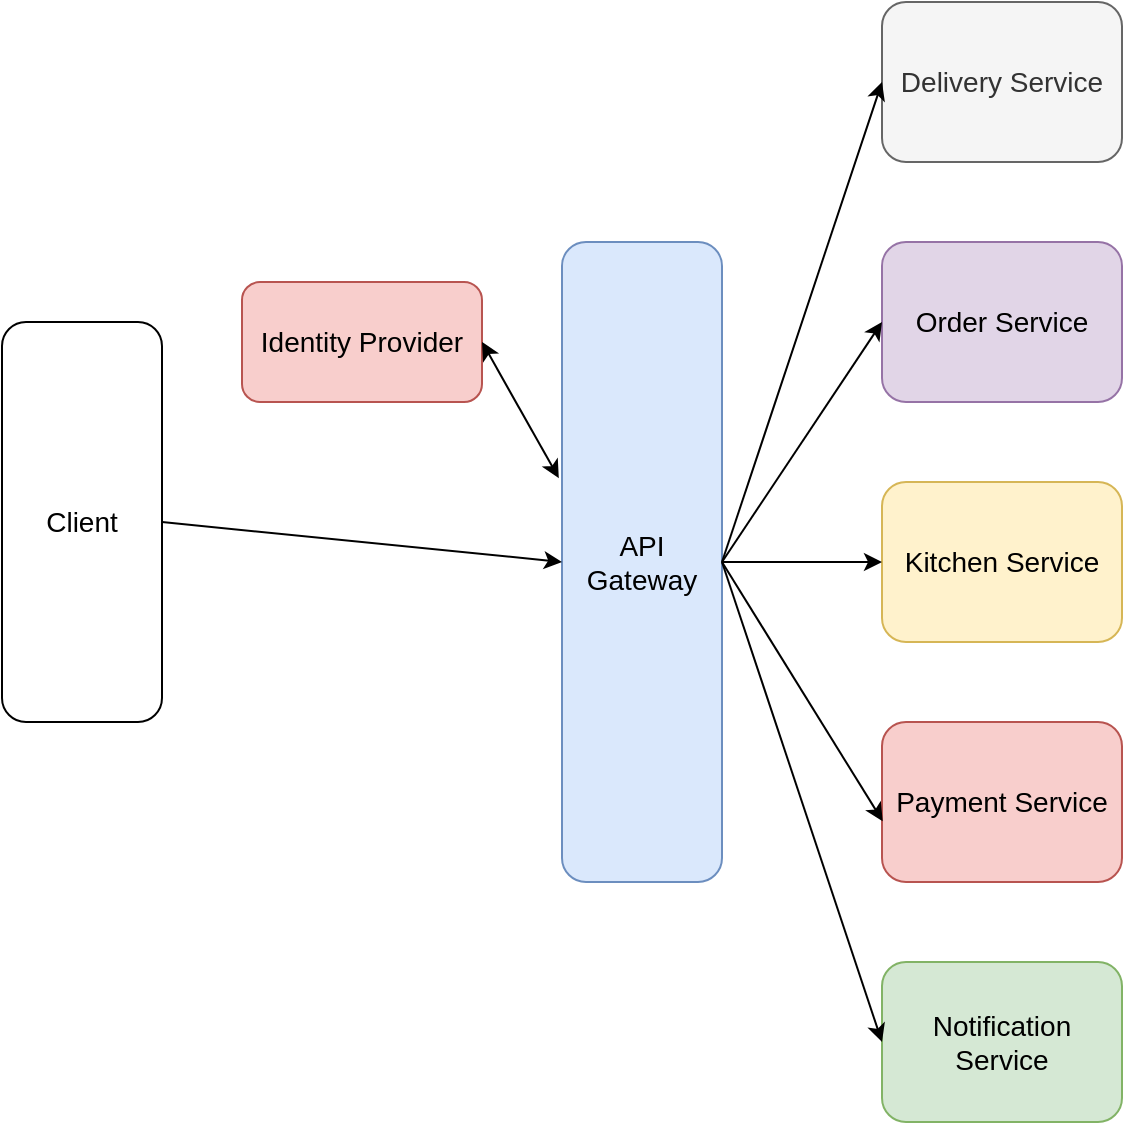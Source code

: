 <mxfile version="13.0.7" type="device"><diagram id="sG4pGdQHCQ7tJOOrIvtj" name="Page-1"><mxGraphModel dx="1038" dy="499" grid="1" gridSize="10" guides="1" tooltips="1" connect="1" arrows="1" fold="1" page="1" pageScale="1" pageWidth="1100" pageHeight="1700" math="0" shadow="0"><root><mxCell id="0"/><mxCell id="1" parent="0"/><mxCell id="XeLMTqX1Cuslg5mR8Vro-1" value="Order Service" style="rounded=1;whiteSpace=wrap;html=1;fillColor=#e1d5e7;strokeColor=#9673a6;fontSize=14;" vertex="1" parent="1"><mxGeometry x="600" y="280" width="120" height="80" as="geometry"/></mxCell><mxCell id="XeLMTqX1Cuslg5mR8Vro-2" value="Notification Service" style="rounded=1;whiteSpace=wrap;html=1;fillColor=#d5e8d4;strokeColor=#82b366;fontSize=14;" vertex="1" parent="1"><mxGeometry x="600" y="640" width="120" height="80" as="geometry"/></mxCell><mxCell id="XeLMTqX1Cuslg5mR8Vro-4" value="Kitchen Service" style="rounded=1;whiteSpace=wrap;html=1;fillColor=#fff2cc;strokeColor=#d6b656;fontSize=14;" vertex="1" parent="1"><mxGeometry x="600" y="400" width="120" height="80" as="geometry"/></mxCell><mxCell id="XeLMTqX1Cuslg5mR8Vro-5" value="API Gateway" style="rounded=1;whiteSpace=wrap;html=1;fillColor=#dae8fc;fontSize=14;strokeColor=#6c8ebf;" vertex="1" parent="1"><mxGeometry x="440" y="280" width="80" height="320" as="geometry"/></mxCell><mxCell id="XeLMTqX1Cuslg5mR8Vro-6" value="Client" style="rounded=1;whiteSpace=wrap;html=1;fontSize=14;" vertex="1" parent="1"><mxGeometry x="160" y="320" width="80" height="200" as="geometry"/></mxCell><mxCell id="XeLMTqX1Cuslg5mR8Vro-7" value="Identity Provider" style="rounded=1;whiteSpace=wrap;html=1;fillColor=#f8cecc;fontSize=14;strokeColor=#b85450;" vertex="1" parent="1"><mxGeometry x="280" y="300" width="120" height="60" as="geometry"/></mxCell><mxCell id="XeLMTqX1Cuslg5mR8Vro-8" value="" style="endArrow=classic;html=1;fontSize=14;exitX=1;exitY=0.5;exitDx=0;exitDy=0;entryX=0;entryY=0.5;entryDx=0;entryDy=0;" edge="1" parent="1" source="XeLMTqX1Cuslg5mR8Vro-6" target="XeLMTqX1Cuslg5mR8Vro-5"><mxGeometry width="50" height="50" relative="1" as="geometry"><mxPoint x="580" y="570" as="sourcePoint"/><mxPoint x="630" y="520" as="targetPoint"/></mxGeometry></mxCell><mxCell id="XeLMTqX1Cuslg5mR8Vro-9" value="" style="endArrow=classic;startArrow=classic;html=1;fontSize=14;exitX=1;exitY=0.5;exitDx=0;exitDy=0;entryX=-0.02;entryY=0.369;entryDx=0;entryDy=0;entryPerimeter=0;" edge="1" parent="1" source="XeLMTqX1Cuslg5mR8Vro-7" target="XeLMTqX1Cuslg5mR8Vro-5"><mxGeometry width="50" height="50" relative="1" as="geometry"><mxPoint x="580" y="570" as="sourcePoint"/><mxPoint x="440" y="365" as="targetPoint"/></mxGeometry></mxCell><mxCell id="XeLMTqX1Cuslg5mR8Vro-10" value="" style="endArrow=classic;html=1;fontSize=14;exitX=1;exitY=0.5;exitDx=0;exitDy=0;entryX=0;entryY=0.5;entryDx=0;entryDy=0;" edge="1" parent="1" source="XeLMTqX1Cuslg5mR8Vro-5" target="XeLMTqX1Cuslg5mR8Vro-1"><mxGeometry width="50" height="50" relative="1" as="geometry"><mxPoint x="580" y="570" as="sourcePoint"/><mxPoint x="630" y="520" as="targetPoint"/></mxGeometry></mxCell><mxCell id="XeLMTqX1Cuslg5mR8Vro-11" value="" style="endArrow=classic;html=1;fontSize=14;entryX=0;entryY=0.5;entryDx=0;entryDy=0;exitX=1;exitY=0.5;exitDx=0;exitDy=0;" edge="1" parent="1" source="XeLMTqX1Cuslg5mR8Vro-5" target="XeLMTqX1Cuslg5mR8Vro-4"><mxGeometry width="50" height="50" relative="1" as="geometry"><mxPoint x="520" y="480" as="sourcePoint"/><mxPoint x="630" y="520" as="targetPoint"/></mxGeometry></mxCell><mxCell id="XeLMTqX1Cuslg5mR8Vro-12" value="" style="endArrow=classic;html=1;fontSize=14;exitX=1;exitY=0.5;exitDx=0;exitDy=0;entryX=0;entryY=0.5;entryDx=0;entryDy=0;" edge="1" parent="1" source="XeLMTqX1Cuslg5mR8Vro-5" target="XeLMTqX1Cuslg5mR8Vro-2"><mxGeometry width="50" height="50" relative="1" as="geometry"><mxPoint x="580" y="570" as="sourcePoint"/><mxPoint x="630" y="520" as="targetPoint"/></mxGeometry></mxCell><mxCell id="XeLMTqX1Cuslg5mR8Vro-15" value="Delivery Service" style="rounded=1;whiteSpace=wrap;html=1;fillColor=#f5f5f5;fontSize=14;strokeColor=#666666;fontColor=#333333;" vertex="1" parent="1"><mxGeometry x="600" y="160" width="120" height="80" as="geometry"/></mxCell><mxCell id="XeLMTqX1Cuslg5mR8Vro-16" value="" style="endArrow=classic;html=1;fontSize=14;entryX=0;entryY=0.5;entryDx=0;entryDy=0;exitX=1;exitY=0.5;exitDx=0;exitDy=0;" edge="1" parent="1" source="XeLMTqX1Cuslg5mR8Vro-5" target="XeLMTqX1Cuslg5mR8Vro-15"><mxGeometry width="50" height="50" relative="1" as="geometry"><mxPoint x="500" y="450" as="sourcePoint"/><mxPoint x="550" y="400" as="targetPoint"/></mxGeometry></mxCell><mxCell id="XeLMTqX1Cuslg5mR8Vro-17" value="Payment Service" style="rounded=1;whiteSpace=wrap;html=1;fillColor=#f8cecc;fontSize=14;strokeColor=#b85450;" vertex="1" parent="1"><mxGeometry x="600" y="520" width="120" height="80" as="geometry"/></mxCell><mxCell id="XeLMTqX1Cuslg5mR8Vro-21" value="" style="endArrow=classic;html=1;fontSize=14;entryX=0.003;entryY=0.62;entryDx=0;entryDy=0;entryPerimeter=0;exitX=1;exitY=0.5;exitDx=0;exitDy=0;" edge="1" parent="1" source="XeLMTqX1Cuslg5mR8Vro-5" target="XeLMTqX1Cuslg5mR8Vro-17"><mxGeometry width="50" height="50" relative="1" as="geometry"><mxPoint x="520" y="420" as="sourcePoint"/><mxPoint x="550" y="440" as="targetPoint"/></mxGeometry></mxCell></root></mxGraphModel></diagram></mxfile>